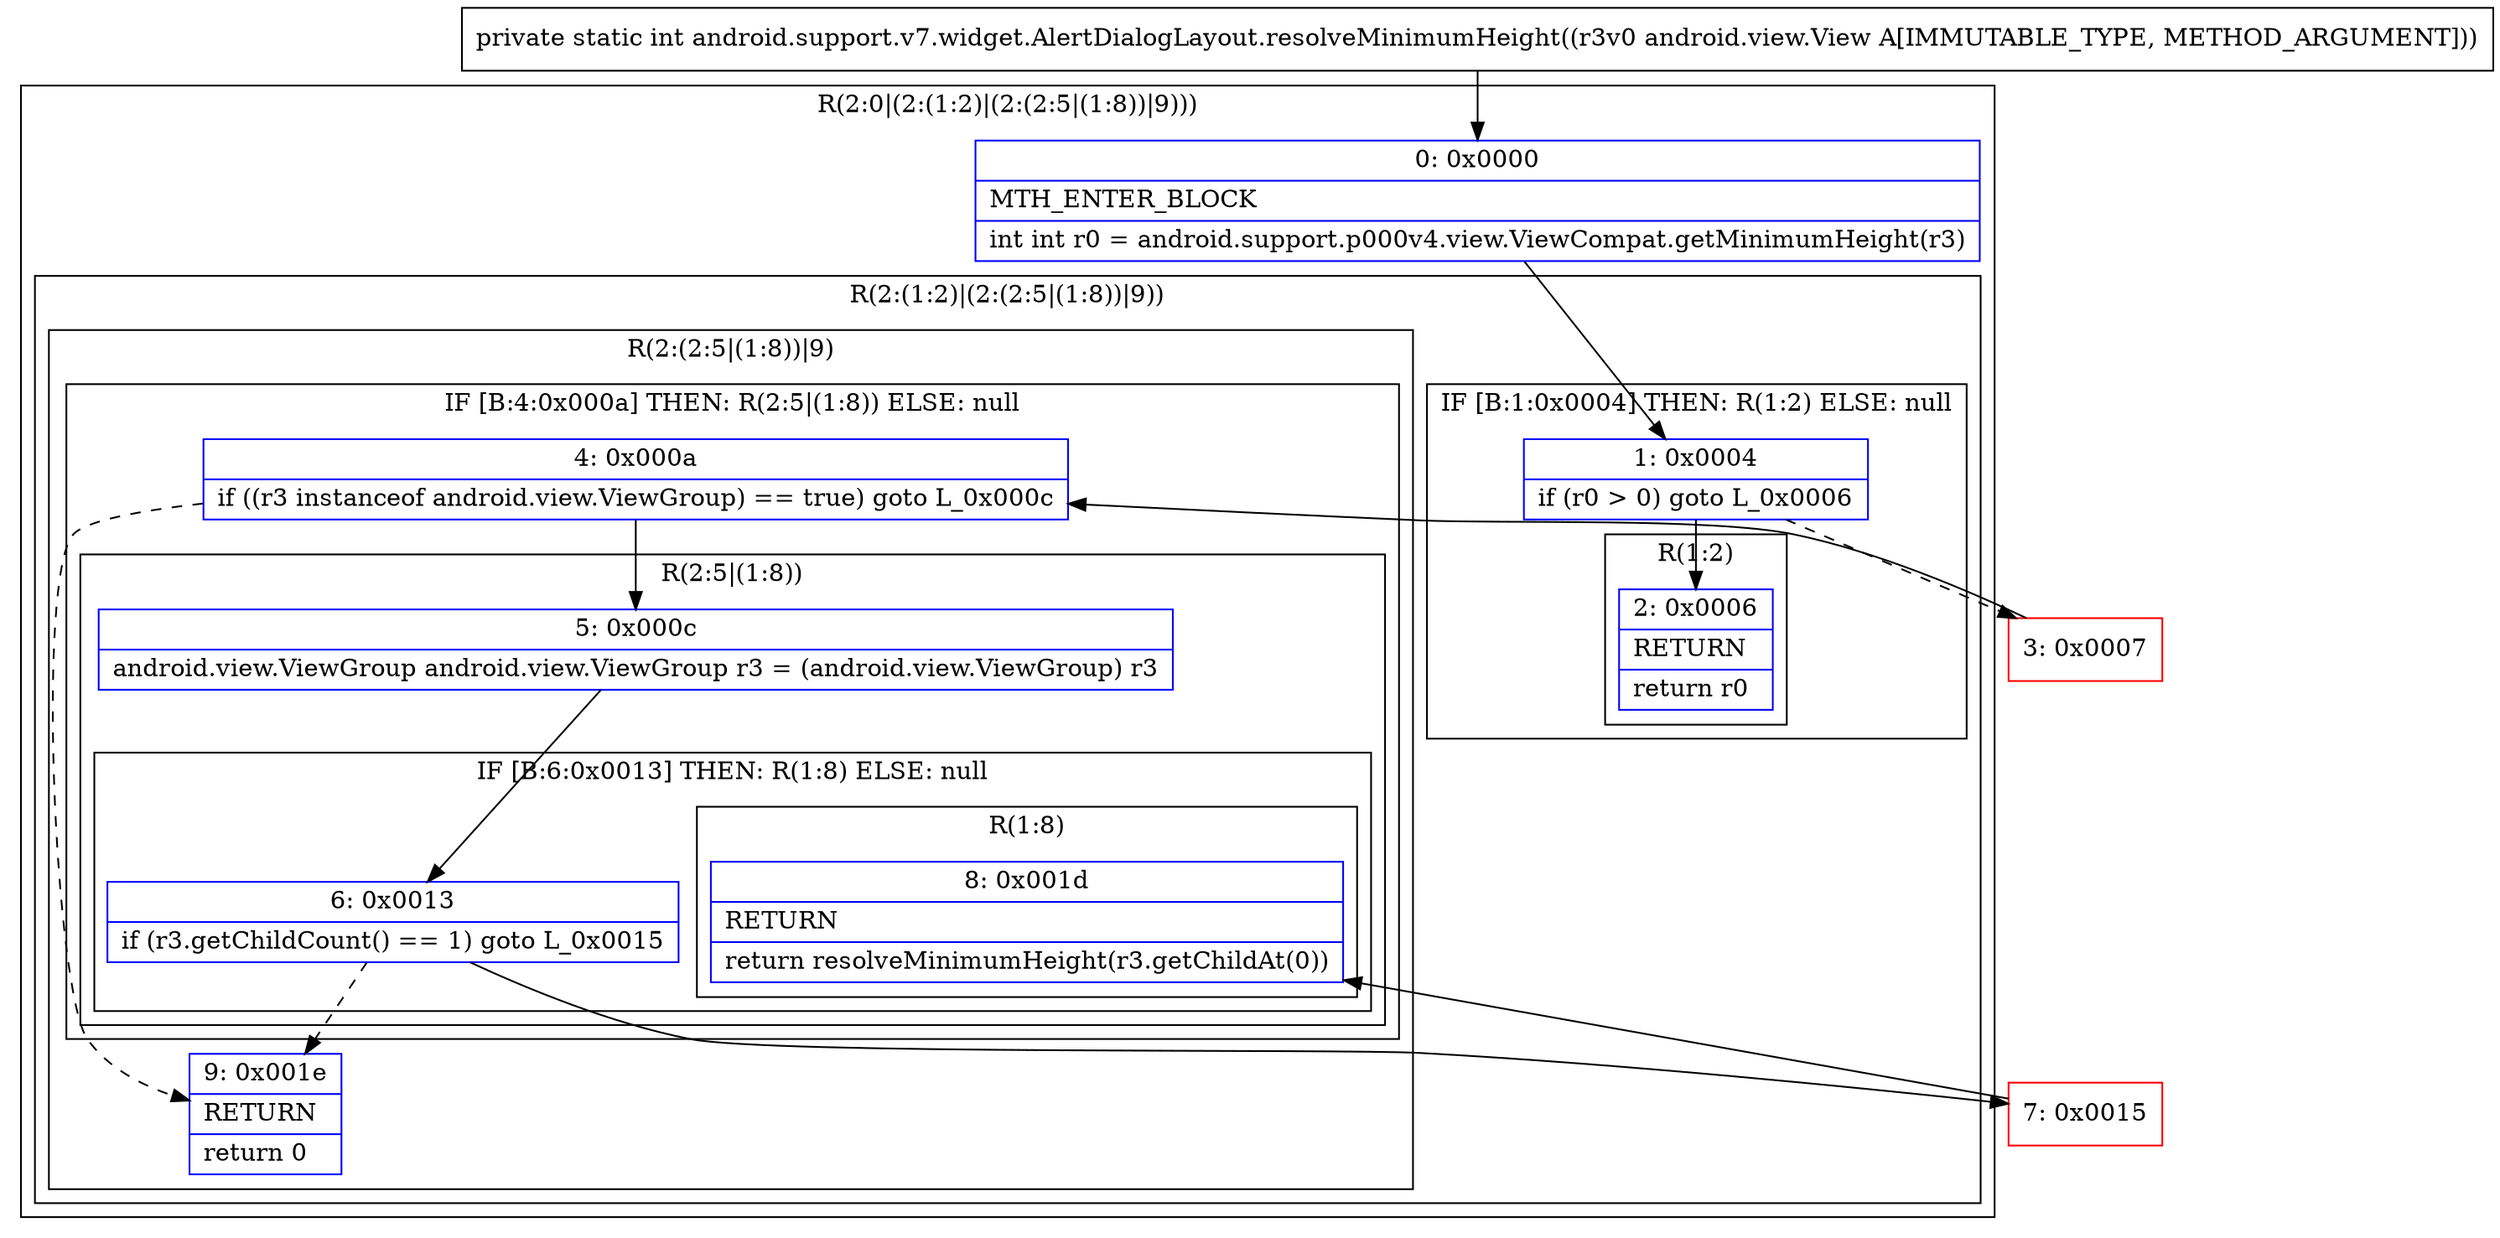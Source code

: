 digraph "CFG forandroid.support.v7.widget.AlertDialogLayout.resolveMinimumHeight(Landroid\/view\/View;)I" {
subgraph cluster_Region_42071656 {
label = "R(2:0|(2:(1:2)|(2:(2:5|(1:8))|9)))";
node [shape=record,color=blue];
Node_0 [shape=record,label="{0\:\ 0x0000|MTH_ENTER_BLOCK\l|int int r0 = android.support.p000v4.view.ViewCompat.getMinimumHeight(r3)\l}"];
subgraph cluster_Region_1806915135 {
label = "R(2:(1:2)|(2:(2:5|(1:8))|9))";
node [shape=record,color=blue];
subgraph cluster_IfRegion_2054120180 {
label = "IF [B:1:0x0004] THEN: R(1:2) ELSE: null";
node [shape=record,color=blue];
Node_1 [shape=record,label="{1\:\ 0x0004|if (r0 \> 0) goto L_0x0006\l}"];
subgraph cluster_Region_2030205462 {
label = "R(1:2)";
node [shape=record,color=blue];
Node_2 [shape=record,label="{2\:\ 0x0006|RETURN\l|return r0\l}"];
}
}
subgraph cluster_Region_1560604445 {
label = "R(2:(2:5|(1:8))|9)";
node [shape=record,color=blue];
subgraph cluster_IfRegion_1251237531 {
label = "IF [B:4:0x000a] THEN: R(2:5|(1:8)) ELSE: null";
node [shape=record,color=blue];
Node_4 [shape=record,label="{4\:\ 0x000a|if ((r3 instanceof android.view.ViewGroup) == true) goto L_0x000c\l}"];
subgraph cluster_Region_1595414216 {
label = "R(2:5|(1:8))";
node [shape=record,color=blue];
Node_5 [shape=record,label="{5\:\ 0x000c|android.view.ViewGroup android.view.ViewGroup r3 = (android.view.ViewGroup) r3\l}"];
subgraph cluster_IfRegion_1378322933 {
label = "IF [B:6:0x0013] THEN: R(1:8) ELSE: null";
node [shape=record,color=blue];
Node_6 [shape=record,label="{6\:\ 0x0013|if (r3.getChildCount() == 1) goto L_0x0015\l}"];
subgraph cluster_Region_1398679943 {
label = "R(1:8)";
node [shape=record,color=blue];
Node_8 [shape=record,label="{8\:\ 0x001d|RETURN\l|return resolveMinimumHeight(r3.getChildAt(0))\l}"];
}
}
}
}
Node_9 [shape=record,label="{9\:\ 0x001e|RETURN\l|return 0\l}"];
}
}
}
Node_3 [shape=record,color=red,label="{3\:\ 0x0007}"];
Node_7 [shape=record,color=red,label="{7\:\ 0x0015}"];
MethodNode[shape=record,label="{private static int android.support.v7.widget.AlertDialogLayout.resolveMinimumHeight((r3v0 android.view.View A[IMMUTABLE_TYPE, METHOD_ARGUMENT])) }"];
MethodNode -> Node_0;
Node_0 -> Node_1;
Node_1 -> Node_2;
Node_1 -> Node_3[style=dashed];
Node_4 -> Node_5;
Node_4 -> Node_9[style=dashed];
Node_5 -> Node_6;
Node_6 -> Node_7;
Node_6 -> Node_9[style=dashed];
Node_3 -> Node_4;
Node_7 -> Node_8;
}

